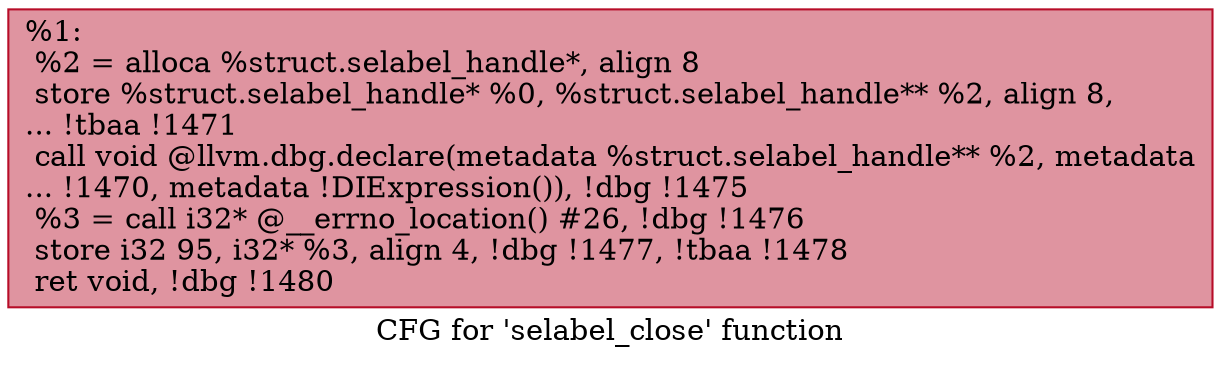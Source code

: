 digraph "CFG for 'selabel_close' function" {
	label="CFG for 'selabel_close' function";

	Node0x1148800 [shape=record,color="#b70d28ff", style=filled, fillcolor="#b70d2870",label="{%1:\l  %2 = alloca %struct.selabel_handle*, align 8\l  store %struct.selabel_handle* %0, %struct.selabel_handle** %2, align 8,\l... !tbaa !1471\l  call void @llvm.dbg.declare(metadata %struct.selabel_handle** %2, metadata\l... !1470, metadata !DIExpression()), !dbg !1475\l  %3 = call i32* @__errno_location() #26, !dbg !1476\l  store i32 95, i32* %3, align 4, !dbg !1477, !tbaa !1478\l  ret void, !dbg !1480\l}"];
}
